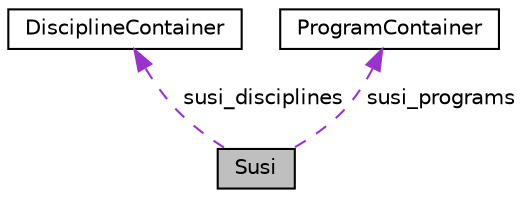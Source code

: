 digraph "Susi"
{
  edge [fontname="Helvetica",fontsize="10",labelfontname="Helvetica",labelfontsize="10"];
  node [fontname="Helvetica",fontsize="10",shape=record];
  Node1 [label="Susi",height=0.2,width=0.4,color="black", fillcolor="grey75", style="filled", fontcolor="black"];
  Node2 -> Node1 [dir="back",color="darkorchid3",fontsize="10",style="dashed",label=" susi_disciplines" ,fontname="Helvetica"];
  Node2 [label="DisciplineContainer",height=0.2,width=0.4,color="black", fillcolor="white", style="filled",URL="$class_discipline_container.html",tooltip="Класът представлява контейнер за Discipline. "];
  Node3 -> Node1 [dir="back",color="darkorchid3",fontsize="10",style="dashed",label=" susi_programs" ,fontname="Helvetica"];
  Node3 [label="ProgramContainer",height=0.2,width=0.4,color="black", fillcolor="white", style="filled",URL="$class_program_container.html",tooltip="Класът представлява контейнер за Program. "];
}
